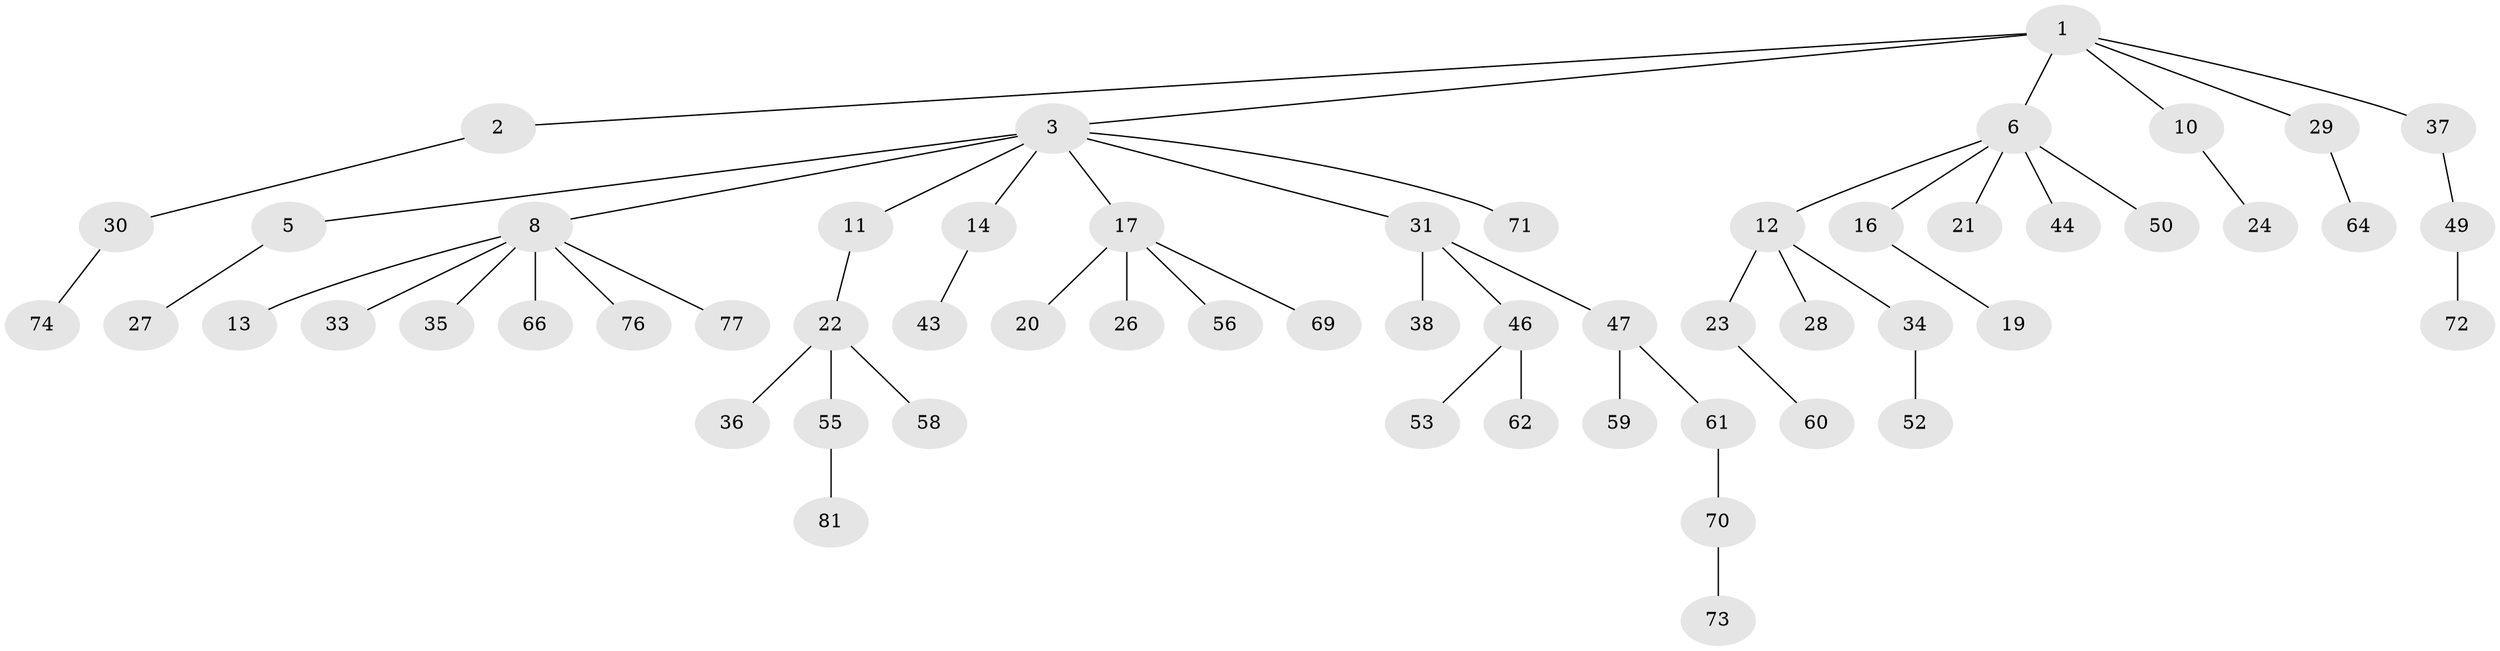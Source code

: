 // Generated by graph-tools (version 1.1) at 2025/24/03/03/25 07:24:05]
// undirected, 57 vertices, 56 edges
graph export_dot {
graph [start="1"]
  node [color=gray90,style=filled];
  1 [super="+18"];
  2;
  3 [super="+4"];
  5 [super="+41"];
  6 [super="+7"];
  8 [super="+9"];
  10;
  11 [super="+32"];
  12 [super="+15"];
  13;
  14;
  16;
  17 [super="+25"];
  19 [super="+65"];
  20 [super="+39"];
  21 [super="+63"];
  22 [super="+45"];
  23;
  24 [super="+82"];
  26 [super="+57"];
  27;
  28 [super="+40"];
  29 [super="+54"];
  30 [super="+51"];
  31 [super="+42"];
  33 [super="+48"];
  34;
  35 [super="+78"];
  36;
  37;
  38;
  43;
  44;
  46;
  47 [super="+67"];
  49;
  50;
  52;
  53;
  55 [super="+79"];
  56;
  58;
  59;
  60;
  61 [super="+68"];
  62;
  64;
  66;
  69;
  70;
  71;
  72 [super="+75"];
  73;
  74;
  76 [super="+80"];
  77;
  81;
  1 -- 2;
  1 -- 3;
  1 -- 6;
  1 -- 10;
  1 -- 29;
  1 -- 37;
  2 -- 30;
  3 -- 8;
  3 -- 11;
  3 -- 17;
  3 -- 31;
  3 -- 71;
  3 -- 5;
  3 -- 14;
  5 -- 27;
  6 -- 12;
  6 -- 16;
  6 -- 44;
  6 -- 50;
  6 -- 21;
  8 -- 13;
  8 -- 66;
  8 -- 77;
  8 -- 33;
  8 -- 35;
  8 -- 76;
  10 -- 24;
  11 -- 22;
  12 -- 23;
  12 -- 34;
  12 -- 28;
  14 -- 43;
  16 -- 19;
  17 -- 20;
  17 -- 26;
  17 -- 56;
  17 -- 69;
  22 -- 36;
  22 -- 55;
  22 -- 58;
  23 -- 60;
  29 -- 64;
  30 -- 74;
  31 -- 38;
  31 -- 46;
  31 -- 47;
  34 -- 52;
  37 -- 49;
  46 -- 53;
  46 -- 62;
  47 -- 59;
  47 -- 61;
  49 -- 72;
  55 -- 81;
  61 -- 70;
  70 -- 73;
}
